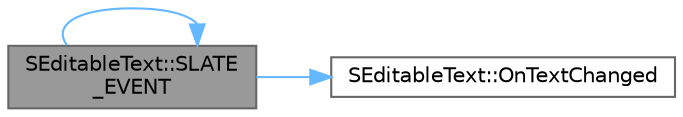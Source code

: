 digraph "SEditableText::SLATE_EVENT"
{
 // INTERACTIVE_SVG=YES
 // LATEX_PDF_SIZE
  bgcolor="transparent";
  edge [fontname=Helvetica,fontsize=10,labelfontname=Helvetica,labelfontsize=10];
  node [fontname=Helvetica,fontsize=10,shape=box,height=0.2,width=0.4];
  rankdir="LR";
  Node1 [id="Node000001",label="SEditableText::SLATE\l_EVENT",height=0.2,width=0.4,color="gray40", fillcolor="grey60", style="filled", fontcolor="black",tooltip="This is NOT for validating input!"];
  Node1 -> Node2 [id="edge1_Node000001_Node000002",color="steelblue1",style="solid",tooltip=" "];
  Node2 [id="Node000002",label="SEditableText::OnTextChanged",height=0.2,width=0.4,color="grey40", fillcolor="white", style="filled",URL="$d5/ddb/classSEditableText.html#ab252610f50a5fcf3153c8797b59edcc1",tooltip="Called when the text has been changed by an edit operation."];
  Node1 -> Node1 [id="edge2_Node000001_Node000001",color="steelblue1",style="solid",tooltip=" "];
}
